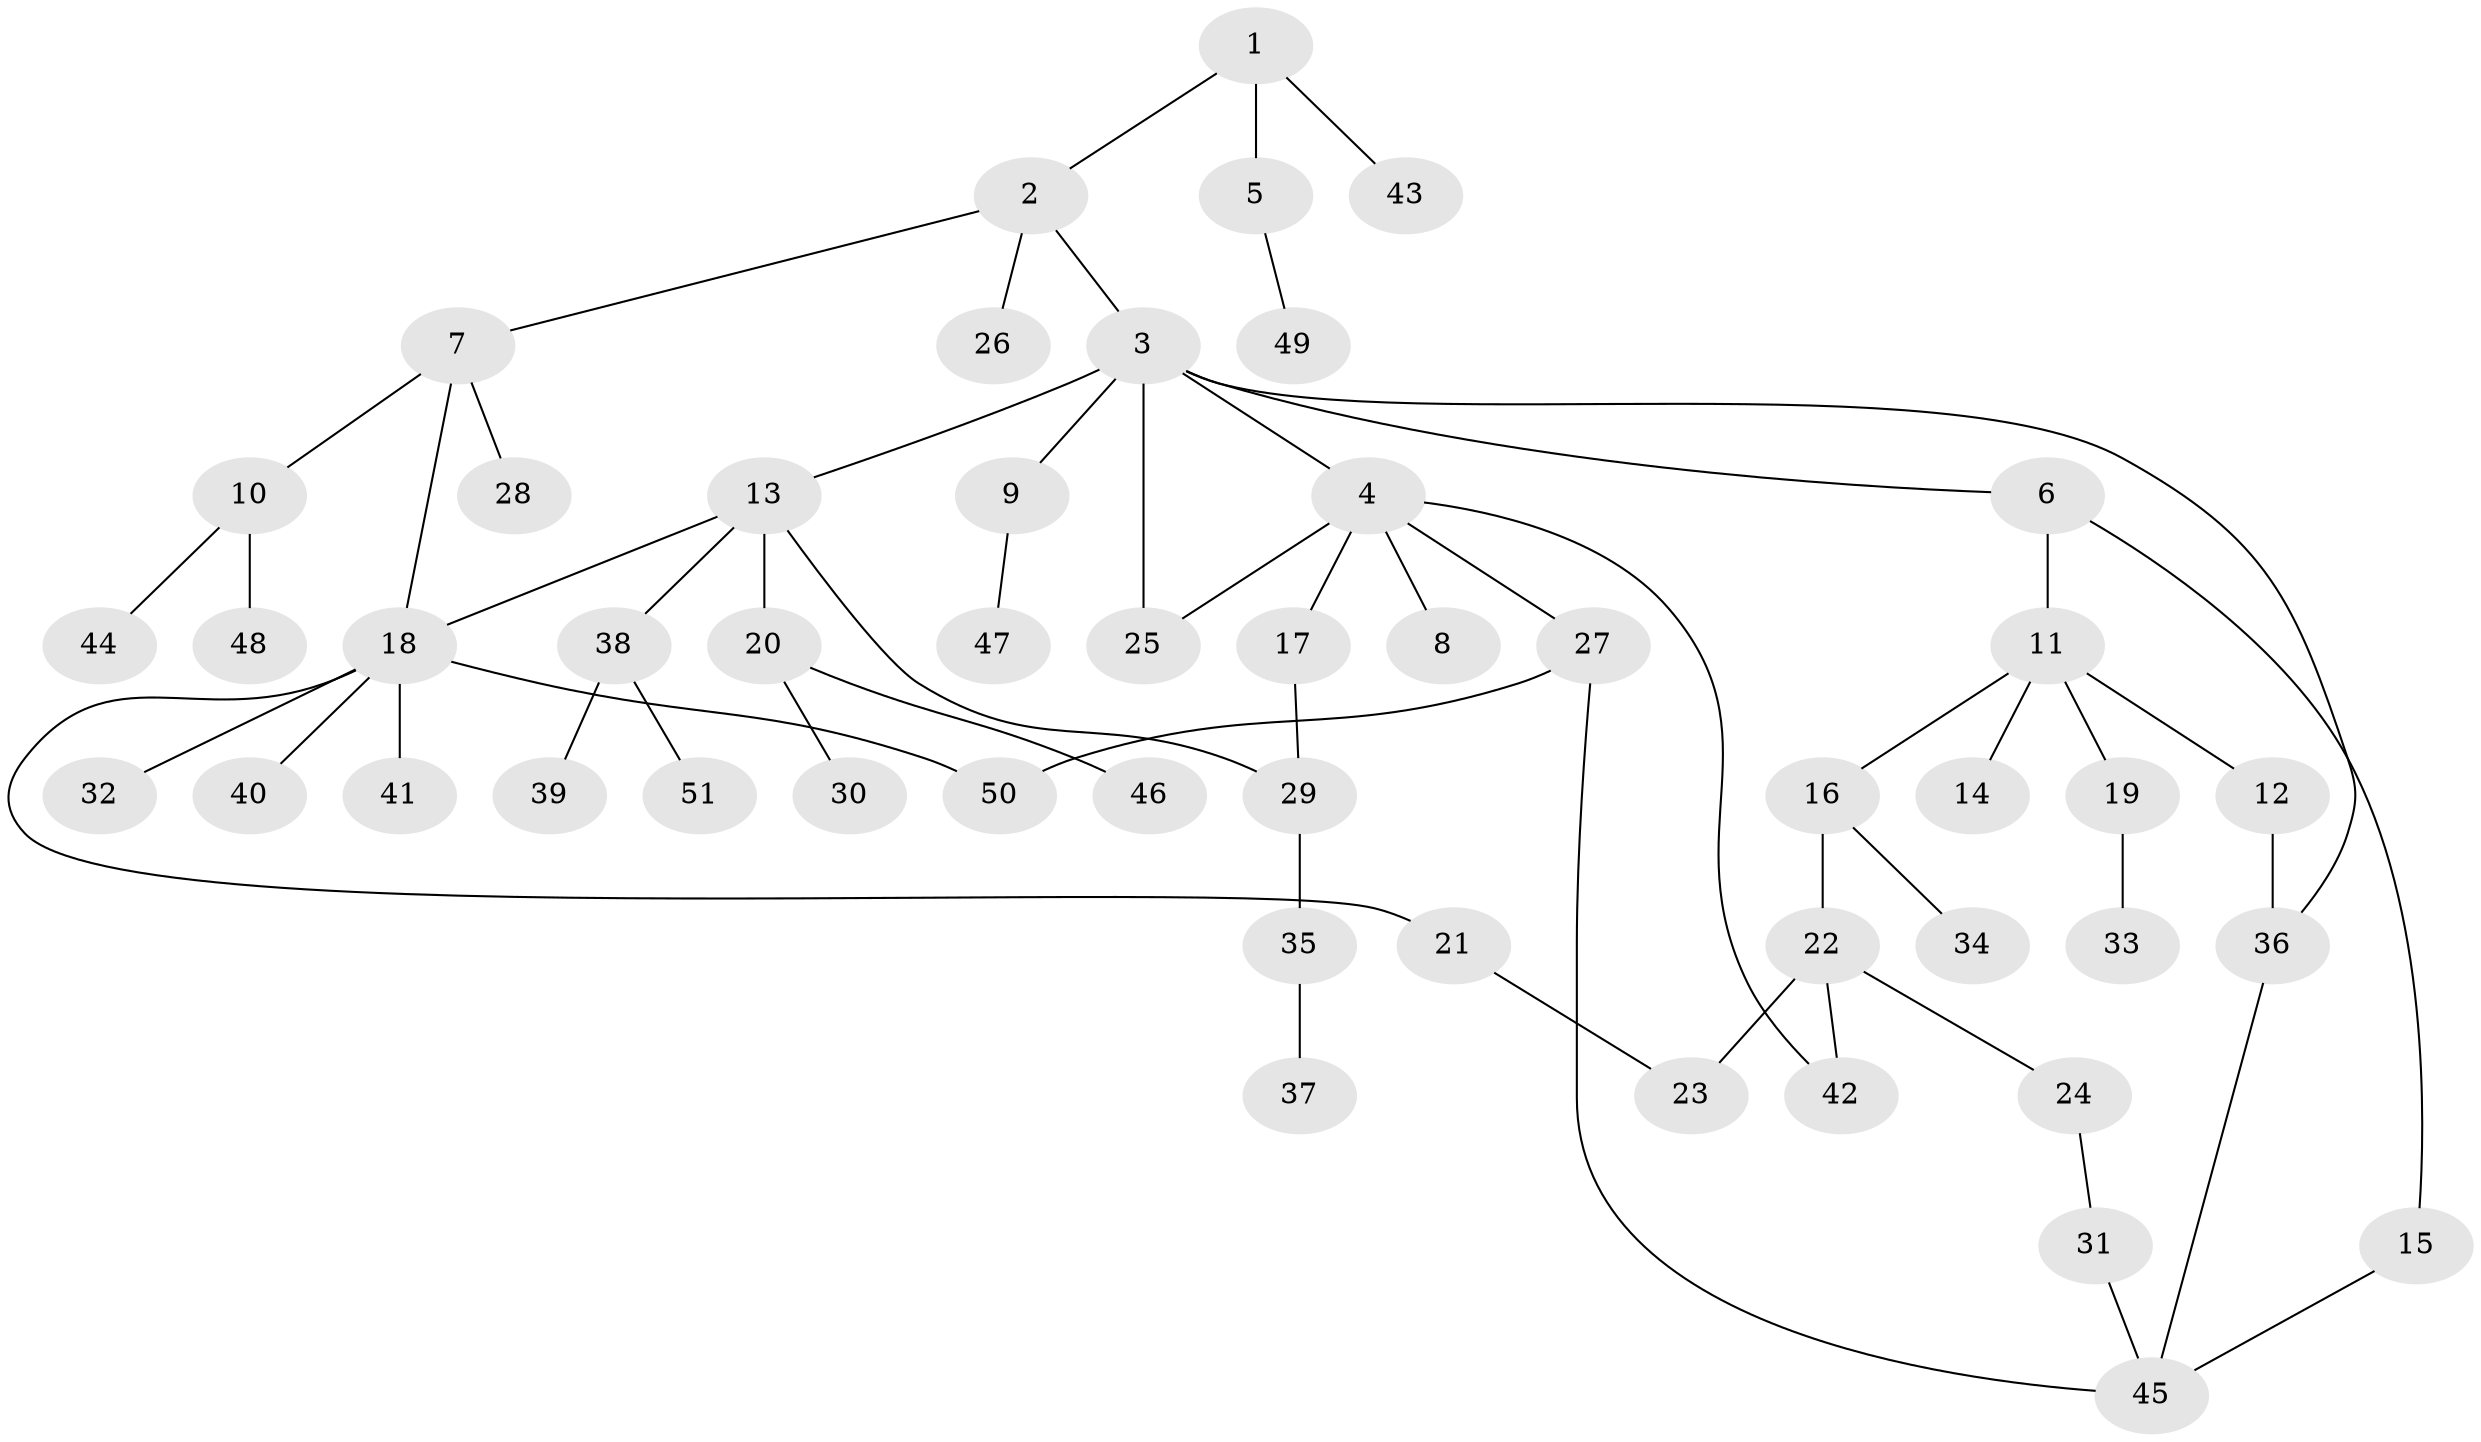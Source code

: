// coarse degree distribution, {5: 0.05714285714285714, 2: 0.22857142857142856, 1: 0.4857142857142857, 4: 0.11428571428571428, 10: 0.02857142857142857, 3: 0.05714285714285714, 7: 0.02857142857142857}
// Generated by graph-tools (version 1.1) at 2025/45/03/04/25 21:45:12]
// undirected, 51 vertices, 60 edges
graph export_dot {
graph [start="1"]
  node [color=gray90,style=filled];
  1;
  2;
  3;
  4;
  5;
  6;
  7;
  8;
  9;
  10;
  11;
  12;
  13;
  14;
  15;
  16;
  17;
  18;
  19;
  20;
  21;
  22;
  23;
  24;
  25;
  26;
  27;
  28;
  29;
  30;
  31;
  32;
  33;
  34;
  35;
  36;
  37;
  38;
  39;
  40;
  41;
  42;
  43;
  44;
  45;
  46;
  47;
  48;
  49;
  50;
  51;
  1 -- 2;
  1 -- 5;
  1 -- 43;
  2 -- 3;
  2 -- 7;
  2 -- 26;
  3 -- 4;
  3 -- 6;
  3 -- 9;
  3 -- 13;
  3 -- 25;
  3 -- 36;
  4 -- 8;
  4 -- 17;
  4 -- 25;
  4 -- 27;
  4 -- 42;
  5 -- 49;
  6 -- 11;
  6 -- 15;
  7 -- 10;
  7 -- 18;
  7 -- 28;
  9 -- 47;
  10 -- 44;
  10 -- 48;
  11 -- 12;
  11 -- 14;
  11 -- 16;
  11 -- 19;
  12 -- 36;
  13 -- 20;
  13 -- 29;
  13 -- 38;
  13 -- 18;
  15 -- 45;
  16 -- 22;
  16 -- 34;
  17 -- 29;
  18 -- 21;
  18 -- 32;
  18 -- 40;
  18 -- 41;
  18 -- 50;
  19 -- 33;
  20 -- 30;
  20 -- 46;
  21 -- 23;
  22 -- 24;
  22 -- 42;
  22 -- 23;
  24 -- 31;
  27 -- 50;
  27 -- 45;
  29 -- 35;
  31 -- 45;
  35 -- 37;
  36 -- 45;
  38 -- 39;
  38 -- 51;
}
